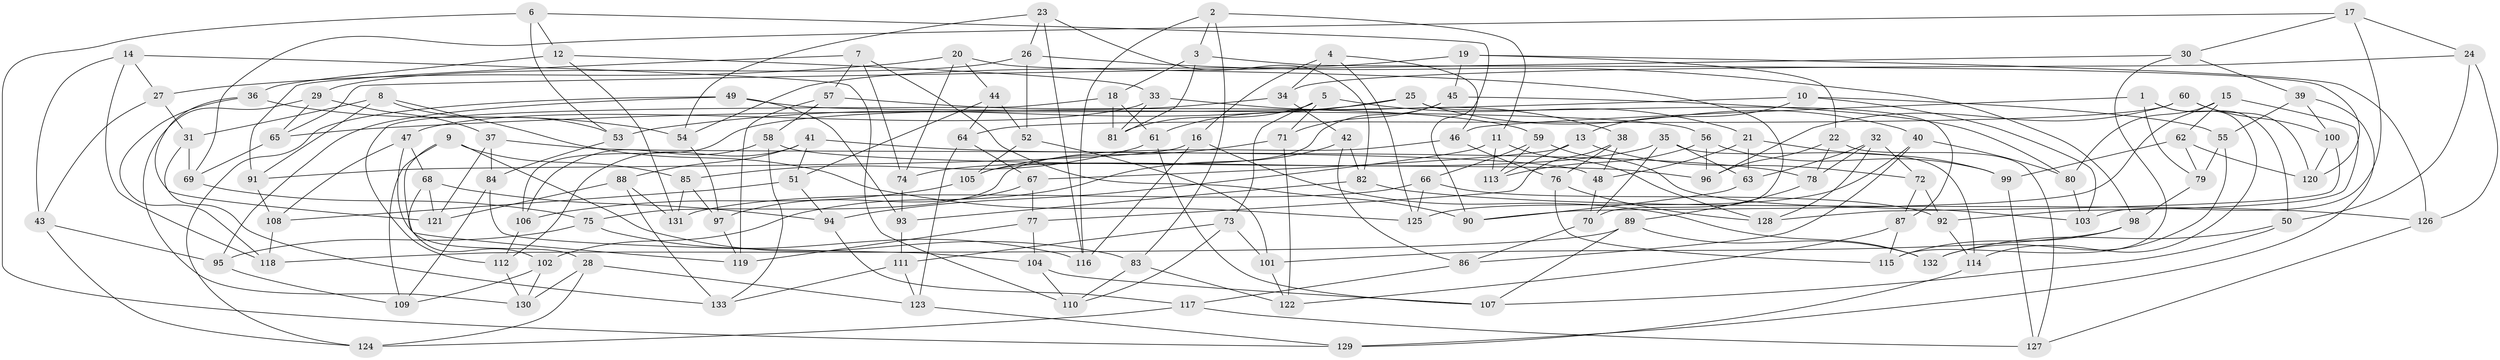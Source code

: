 // Generated by graph-tools (version 1.1) at 2025/11/02/27/25 16:11:45]
// undirected, 133 vertices, 266 edges
graph export_dot {
graph [start="1"]
  node [color=gray90,style=filled];
  1;
  2;
  3;
  4;
  5;
  6;
  7;
  8;
  9;
  10;
  11;
  12;
  13;
  14;
  15;
  16;
  17;
  18;
  19;
  20;
  21;
  22;
  23;
  24;
  25;
  26;
  27;
  28;
  29;
  30;
  31;
  32;
  33;
  34;
  35;
  36;
  37;
  38;
  39;
  40;
  41;
  42;
  43;
  44;
  45;
  46;
  47;
  48;
  49;
  50;
  51;
  52;
  53;
  54;
  55;
  56;
  57;
  58;
  59;
  60;
  61;
  62;
  63;
  64;
  65;
  66;
  67;
  68;
  69;
  70;
  71;
  72;
  73;
  74;
  75;
  76;
  77;
  78;
  79;
  80;
  81;
  82;
  83;
  84;
  85;
  86;
  87;
  88;
  89;
  90;
  91;
  92;
  93;
  94;
  95;
  96;
  97;
  98;
  99;
  100;
  101;
  102;
  103;
  104;
  105;
  106;
  107;
  108;
  109;
  110;
  111;
  112;
  113;
  114;
  115;
  116;
  117;
  118;
  119;
  120;
  121;
  122;
  123;
  124;
  125;
  126;
  127;
  128;
  129;
  130;
  131;
  132;
  133;
  1 -- 46;
  1 -- 114;
  1 -- 50;
  1 -- 79;
  2 -- 11;
  2 -- 3;
  2 -- 83;
  2 -- 116;
  3 -- 120;
  3 -- 18;
  3 -- 81;
  4 -- 125;
  4 -- 46;
  4 -- 16;
  4 -- 34;
  5 -- 71;
  5 -- 73;
  5 -- 21;
  5 -- 81;
  6 -- 90;
  6 -- 12;
  6 -- 53;
  6 -- 129;
  7 -- 90;
  7 -- 91;
  7 -- 57;
  7 -- 74;
  8 -- 53;
  8 -- 91;
  8 -- 125;
  8 -- 31;
  9 -- 85;
  9 -- 28;
  9 -- 83;
  9 -- 109;
  10 -- 65;
  10 -- 55;
  10 -- 13;
  10 -- 103;
  11 -- 113;
  11 -- 128;
  11 -- 94;
  12 -- 131;
  12 -- 33;
  12 -- 36;
  13 -- 113;
  13 -- 67;
  13 -- 72;
  14 -- 43;
  14 -- 118;
  14 -- 110;
  14 -- 27;
  15 -- 90;
  15 -- 92;
  15 -- 80;
  15 -- 62;
  16 -- 116;
  16 -- 91;
  16 -- 132;
  17 -- 30;
  17 -- 69;
  17 -- 103;
  17 -- 24;
  18 -- 61;
  18 -- 112;
  18 -- 81;
  19 -- 45;
  19 -- 54;
  19 -- 126;
  19 -- 22;
  20 -- 27;
  20 -- 44;
  20 -- 74;
  20 -- 70;
  21 -- 99;
  21 -- 48;
  21 -- 63;
  22 -- 78;
  22 -- 96;
  22 -- 127;
  23 -- 82;
  23 -- 26;
  23 -- 116;
  23 -- 54;
  24 -- 50;
  24 -- 126;
  24 -- 34;
  25 -- 40;
  25 -- 87;
  25 -- 61;
  25 -- 53;
  26 -- 52;
  26 -- 29;
  26 -- 98;
  27 -- 31;
  27 -- 43;
  28 -- 123;
  28 -- 124;
  28 -- 130;
  29 -- 37;
  29 -- 130;
  29 -- 65;
  30 -- 39;
  30 -- 115;
  30 -- 65;
  31 -- 133;
  31 -- 69;
  32 -- 78;
  32 -- 72;
  32 -- 63;
  32 -- 128;
  33 -- 47;
  33 -- 38;
  33 -- 81;
  34 -- 42;
  34 -- 106;
  35 -- 74;
  35 -- 114;
  35 -- 70;
  35 -- 63;
  36 -- 54;
  36 -- 121;
  36 -- 118;
  37 -- 48;
  37 -- 121;
  37 -- 84;
  38 -- 76;
  38 -- 48;
  38 -- 77;
  39 -- 55;
  39 -- 100;
  39 -- 129;
  40 -- 80;
  40 -- 125;
  40 -- 86;
  41 -- 51;
  41 -- 112;
  41 -- 88;
  41 -- 78;
  42 -- 102;
  42 -- 82;
  42 -- 86;
  43 -- 95;
  43 -- 124;
  44 -- 51;
  44 -- 52;
  44 -- 64;
  45 -- 80;
  45 -- 105;
  45 -- 71;
  46 -- 76;
  46 -- 75;
  47 -- 108;
  47 -- 68;
  47 -- 119;
  48 -- 70;
  49 -- 56;
  49 -- 95;
  49 -- 93;
  49 -- 124;
  50 -- 132;
  50 -- 107;
  51 -- 108;
  51 -- 94;
  52 -- 101;
  52 -- 105;
  53 -- 84;
  54 -- 97;
  55 -- 132;
  55 -- 79;
  56 -- 96;
  56 -- 99;
  56 -- 113;
  57 -- 58;
  57 -- 119;
  57 -- 59;
  58 -- 133;
  58 -- 106;
  58 -- 96;
  59 -- 66;
  59 -- 103;
  59 -- 113;
  60 -- 64;
  60 -- 96;
  60 -- 100;
  60 -- 120;
  61 -- 85;
  61 -- 107;
  62 -- 120;
  62 -- 79;
  62 -- 99;
  63 -- 90;
  64 -- 67;
  64 -- 123;
  65 -- 69;
  66 -- 131;
  66 -- 92;
  66 -- 125;
  67 -- 97;
  67 -- 77;
  68 -- 121;
  68 -- 94;
  68 -- 102;
  69 -- 75;
  70 -- 86;
  71 -- 122;
  71 -- 105;
  72 -- 92;
  72 -- 87;
  73 -- 101;
  73 -- 110;
  73 -- 111;
  74 -- 93;
  75 -- 95;
  75 -- 116;
  76 -- 115;
  76 -- 128;
  77 -- 104;
  77 -- 119;
  78 -- 89;
  79 -- 98;
  80 -- 103;
  82 -- 93;
  82 -- 126;
  83 -- 122;
  83 -- 110;
  84 -- 104;
  84 -- 109;
  85 -- 97;
  85 -- 131;
  86 -- 117;
  87 -- 122;
  87 -- 115;
  88 -- 133;
  88 -- 131;
  88 -- 121;
  89 -- 118;
  89 -- 107;
  89 -- 132;
  91 -- 108;
  92 -- 114;
  93 -- 111;
  94 -- 117;
  95 -- 109;
  97 -- 119;
  98 -- 101;
  98 -- 115;
  99 -- 127;
  100 -- 128;
  100 -- 120;
  101 -- 122;
  102 -- 109;
  102 -- 130;
  104 -- 110;
  104 -- 107;
  105 -- 106;
  106 -- 112;
  108 -- 118;
  111 -- 123;
  111 -- 133;
  112 -- 130;
  114 -- 129;
  117 -- 124;
  117 -- 127;
  123 -- 129;
  126 -- 127;
}
